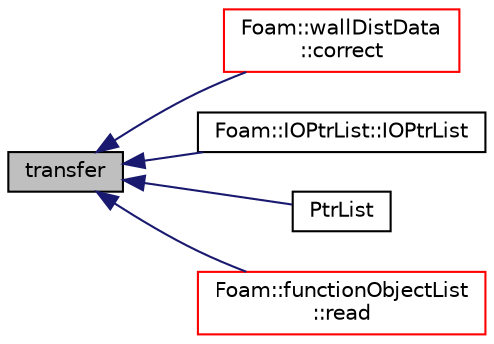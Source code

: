 digraph "transfer"
{
  bgcolor="transparent";
  edge [fontname="Helvetica",fontsize="10",labelfontname="Helvetica",labelfontsize="10"];
  node [fontname="Helvetica",fontsize="10",shape=record];
  rankdir="LR";
  Node1 [label="transfer",height=0.2,width=0.4,color="black", fillcolor="grey75", style="filled", fontcolor="black"];
  Node1 -> Node2 [dir="back",color="midnightblue",fontsize="10",style="solid",fontname="Helvetica"];
  Node2 [label="Foam::wallDistData\l::correct",height=0.2,width=0.4,color="red",URL="$a02949.html#a3ae44b28050c3aa494c1d8e18cf618c1",tooltip="Correct for mesh geom/topo changes. "];
  Node1 -> Node3 [dir="back",color="midnightblue",fontsize="10",style="solid",fontname="Helvetica"];
  Node3 [label="Foam::IOPtrList::IOPtrList",height=0.2,width=0.4,color="black",URL="$a01208.html#a70ba6fe15819b34eb5d00065d249de07",tooltip="Construct by transferring the PtrList contents. "];
  Node1 -> Node4 [dir="back",color="midnightblue",fontsize="10",style="solid",fontname="Helvetica"];
  Node4 [label="PtrList",height=0.2,width=0.4,color="black",URL="$a02082.html#a3a4b7f923bae37412693063e2ad4e50f",tooltip="Construct by transferring the parameter contents. "];
  Node1 -> Node5 [dir="back",color="midnightblue",fontsize="10",style="solid",fontname="Helvetica"];
  Node5 [label="Foam::functionObjectList\l::read",height=0.2,width=0.4,color="red",URL="$a00885.html#af816873151ddb0126e98bb2f914d8ed5",tooltip="Read and set the function objects if their data have changed. "];
}
